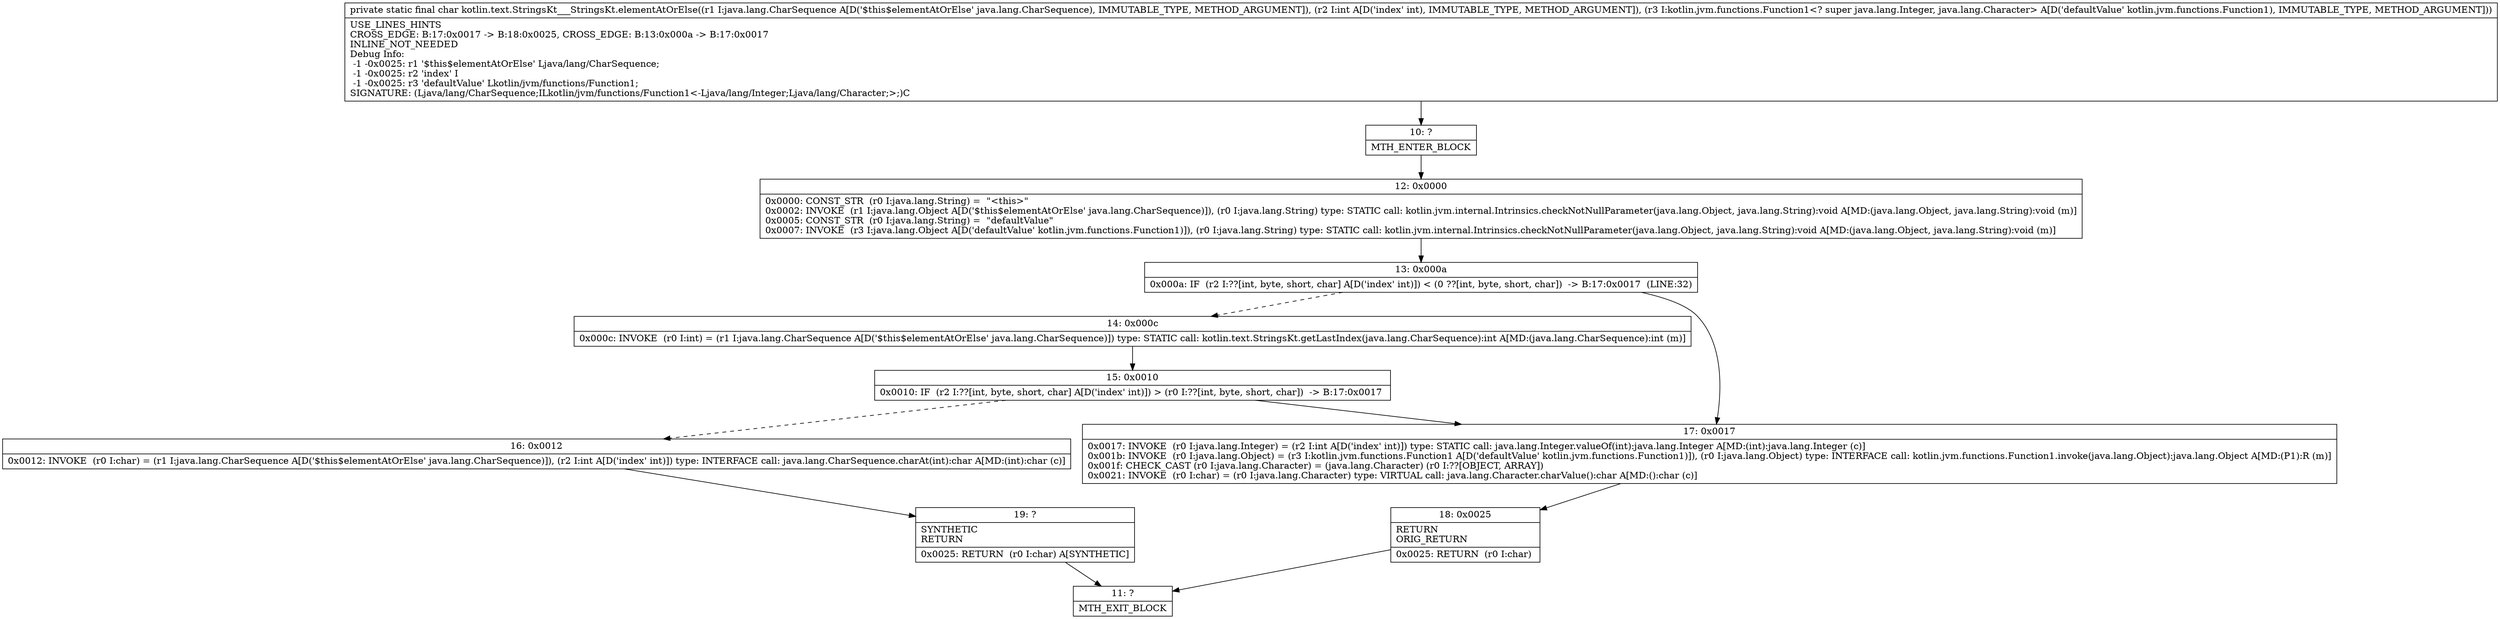digraph "CFG forkotlin.text.StringsKt___StringsKt.elementAtOrElse(Ljava\/lang\/CharSequence;ILkotlin\/jvm\/functions\/Function1;)C" {
Node_10 [shape=record,label="{10\:\ ?|MTH_ENTER_BLOCK\l}"];
Node_12 [shape=record,label="{12\:\ 0x0000|0x0000: CONST_STR  (r0 I:java.lang.String) =  \"\<this\>\" \l0x0002: INVOKE  (r1 I:java.lang.Object A[D('$this$elementAtOrElse' java.lang.CharSequence)]), (r0 I:java.lang.String) type: STATIC call: kotlin.jvm.internal.Intrinsics.checkNotNullParameter(java.lang.Object, java.lang.String):void A[MD:(java.lang.Object, java.lang.String):void (m)]\l0x0005: CONST_STR  (r0 I:java.lang.String) =  \"defaultValue\" \l0x0007: INVOKE  (r3 I:java.lang.Object A[D('defaultValue' kotlin.jvm.functions.Function1)]), (r0 I:java.lang.String) type: STATIC call: kotlin.jvm.internal.Intrinsics.checkNotNullParameter(java.lang.Object, java.lang.String):void A[MD:(java.lang.Object, java.lang.String):void (m)]\l}"];
Node_13 [shape=record,label="{13\:\ 0x000a|0x000a: IF  (r2 I:??[int, byte, short, char] A[D('index' int)]) \< (0 ??[int, byte, short, char])  \-\> B:17:0x0017  (LINE:32)\l}"];
Node_14 [shape=record,label="{14\:\ 0x000c|0x000c: INVOKE  (r0 I:int) = (r1 I:java.lang.CharSequence A[D('$this$elementAtOrElse' java.lang.CharSequence)]) type: STATIC call: kotlin.text.StringsKt.getLastIndex(java.lang.CharSequence):int A[MD:(java.lang.CharSequence):int (m)]\l}"];
Node_15 [shape=record,label="{15\:\ 0x0010|0x0010: IF  (r2 I:??[int, byte, short, char] A[D('index' int)]) \> (r0 I:??[int, byte, short, char])  \-\> B:17:0x0017 \l}"];
Node_16 [shape=record,label="{16\:\ 0x0012|0x0012: INVOKE  (r0 I:char) = (r1 I:java.lang.CharSequence A[D('$this$elementAtOrElse' java.lang.CharSequence)]), (r2 I:int A[D('index' int)]) type: INTERFACE call: java.lang.CharSequence.charAt(int):char A[MD:(int):char (c)]\l}"];
Node_19 [shape=record,label="{19\:\ ?|SYNTHETIC\lRETURN\l|0x0025: RETURN  (r0 I:char) A[SYNTHETIC]\l}"];
Node_11 [shape=record,label="{11\:\ ?|MTH_EXIT_BLOCK\l}"];
Node_17 [shape=record,label="{17\:\ 0x0017|0x0017: INVOKE  (r0 I:java.lang.Integer) = (r2 I:int A[D('index' int)]) type: STATIC call: java.lang.Integer.valueOf(int):java.lang.Integer A[MD:(int):java.lang.Integer (c)]\l0x001b: INVOKE  (r0 I:java.lang.Object) = (r3 I:kotlin.jvm.functions.Function1 A[D('defaultValue' kotlin.jvm.functions.Function1)]), (r0 I:java.lang.Object) type: INTERFACE call: kotlin.jvm.functions.Function1.invoke(java.lang.Object):java.lang.Object A[MD:(P1):R (m)]\l0x001f: CHECK_CAST (r0 I:java.lang.Character) = (java.lang.Character) (r0 I:??[OBJECT, ARRAY]) \l0x0021: INVOKE  (r0 I:char) = (r0 I:java.lang.Character) type: VIRTUAL call: java.lang.Character.charValue():char A[MD:():char (c)]\l}"];
Node_18 [shape=record,label="{18\:\ 0x0025|RETURN\lORIG_RETURN\l|0x0025: RETURN  (r0 I:char) \l}"];
MethodNode[shape=record,label="{private static final char kotlin.text.StringsKt___StringsKt.elementAtOrElse((r1 I:java.lang.CharSequence A[D('$this$elementAtOrElse' java.lang.CharSequence), IMMUTABLE_TYPE, METHOD_ARGUMENT]), (r2 I:int A[D('index' int), IMMUTABLE_TYPE, METHOD_ARGUMENT]), (r3 I:kotlin.jvm.functions.Function1\<? super java.lang.Integer, java.lang.Character\> A[D('defaultValue' kotlin.jvm.functions.Function1), IMMUTABLE_TYPE, METHOD_ARGUMENT]))  | USE_LINES_HINTS\lCROSS_EDGE: B:17:0x0017 \-\> B:18:0x0025, CROSS_EDGE: B:13:0x000a \-\> B:17:0x0017\lINLINE_NOT_NEEDED\lDebug Info:\l  \-1 \-0x0025: r1 '$this$elementAtOrElse' Ljava\/lang\/CharSequence;\l  \-1 \-0x0025: r2 'index' I\l  \-1 \-0x0025: r3 'defaultValue' Lkotlin\/jvm\/functions\/Function1;\lSIGNATURE: (Ljava\/lang\/CharSequence;ILkotlin\/jvm\/functions\/Function1\<\-Ljava\/lang\/Integer;Ljava\/lang\/Character;\>;)C\l}"];
MethodNode -> Node_10;Node_10 -> Node_12;
Node_12 -> Node_13;
Node_13 -> Node_14[style=dashed];
Node_13 -> Node_17;
Node_14 -> Node_15;
Node_15 -> Node_16[style=dashed];
Node_15 -> Node_17;
Node_16 -> Node_19;
Node_19 -> Node_11;
Node_17 -> Node_18;
Node_18 -> Node_11;
}

